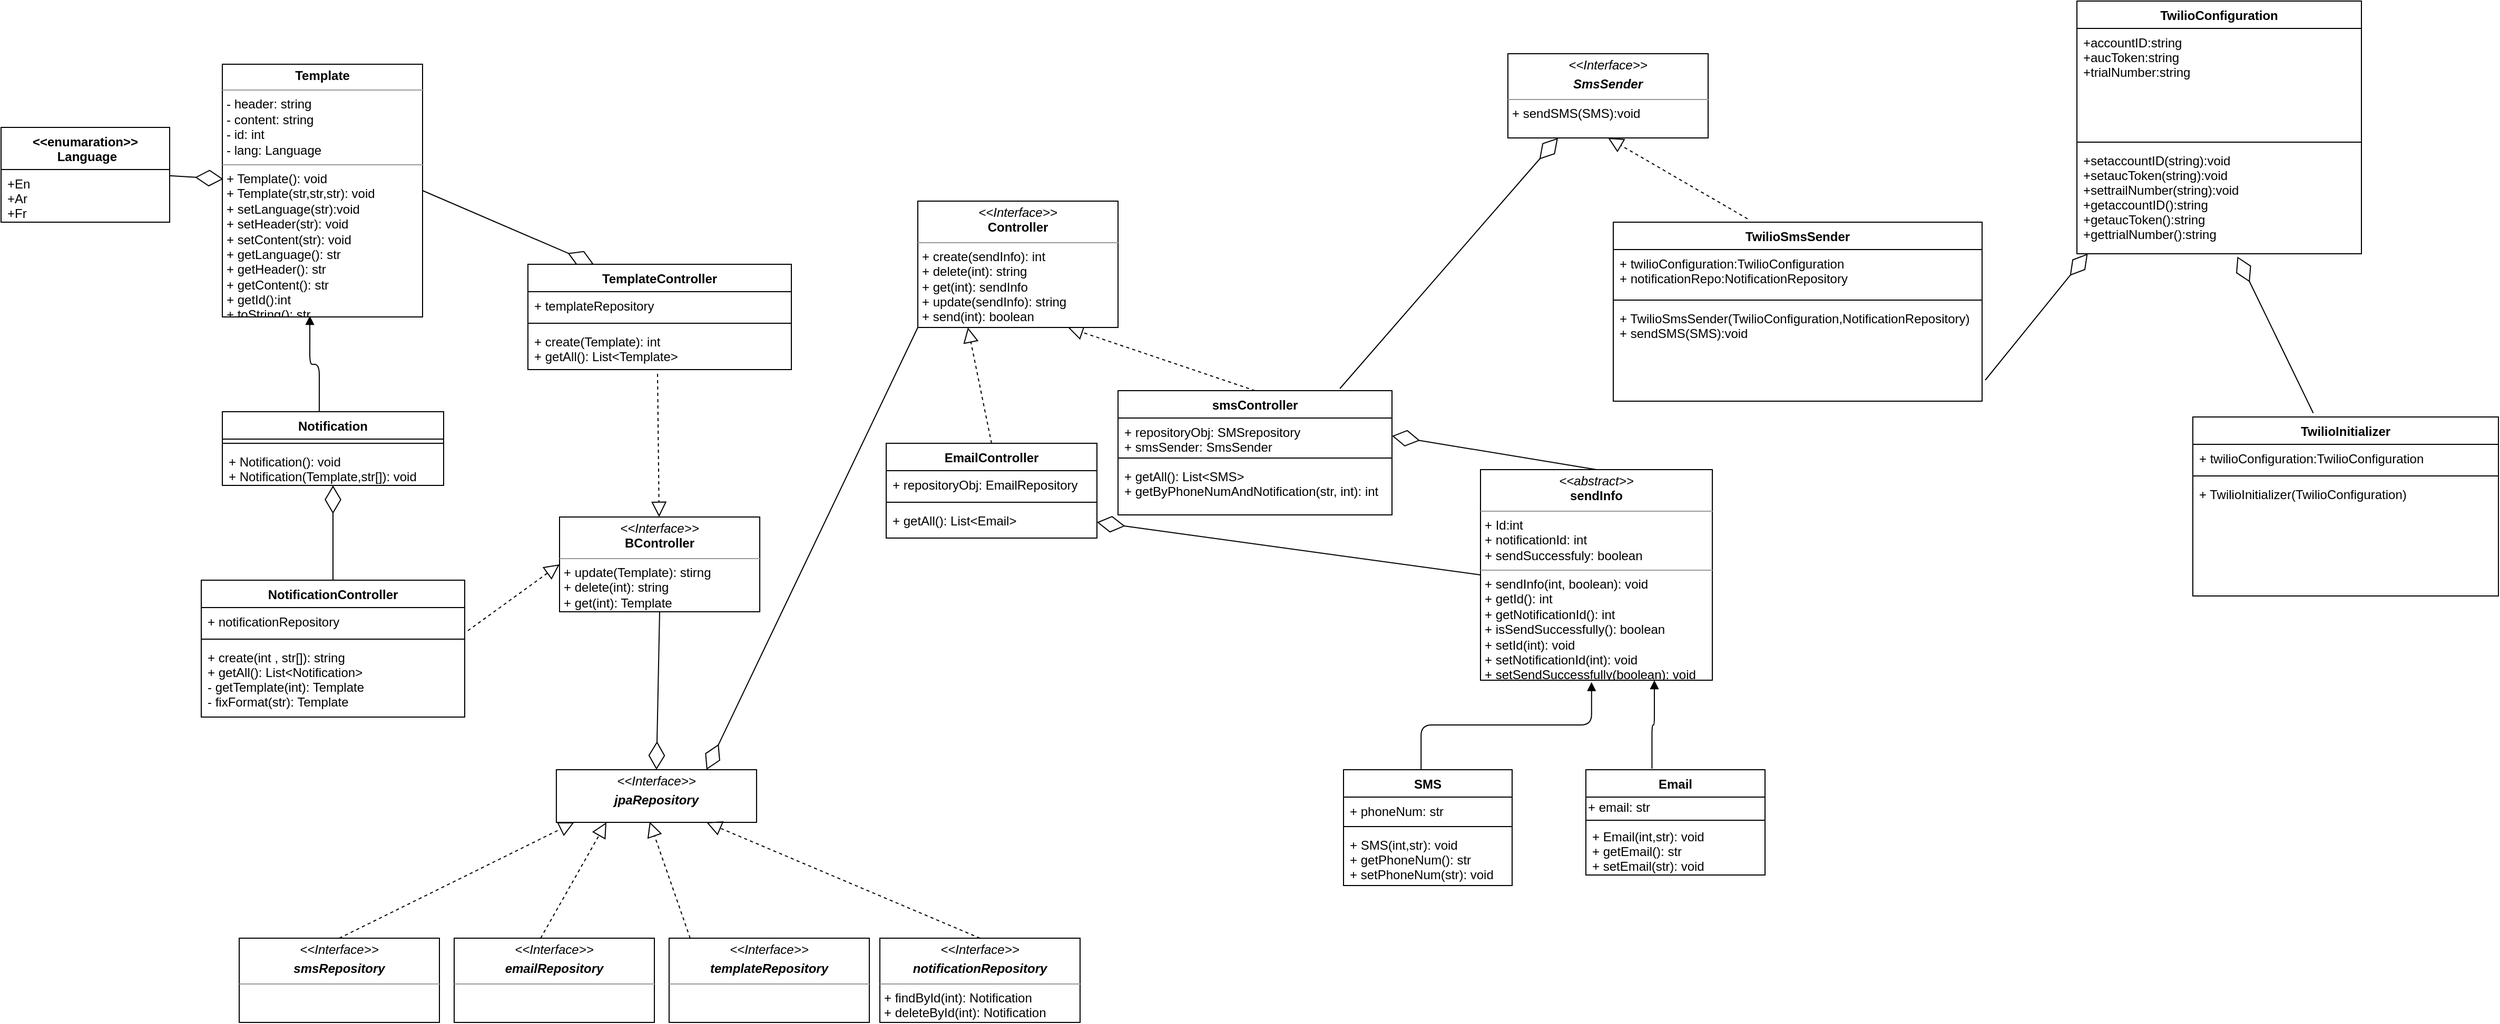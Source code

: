 <mxfile version="13.10.4" type="device"><diagram id="C5RBs43oDa-KdzZeNtuy" name="Page-1"><mxGraphModel dx="2903" dy="2329" grid="1" gridSize="10" guides="1" tooltips="1" connect="1" arrows="1" fold="1" page="1" pageScale="1" pageWidth="827" pageHeight="1169" math="0" shadow="0"><root><mxCell id="WIyWlLk6GJQsqaUBKTNV-0"/><mxCell id="WIyWlLk6GJQsqaUBKTNV-1" parent="WIyWlLk6GJQsqaUBKTNV-0"/><mxCell id="IWj9S7ZG1tQZ0IlekvHg-32" value="&lt;p style=&quot;margin: 0px ; margin-top: 4px ; text-align: center&quot;&gt;&lt;i&gt;&amp;lt;&amp;lt;Interface&amp;gt;&amp;gt;&lt;/i&gt;&lt;/p&gt;&lt;p style=&quot;margin: 0px ; margin-top: 4px ; text-align: center&quot;&gt;&lt;i&gt;&lt;b&gt;jpaRepository&lt;/b&gt;&lt;/i&gt;&lt;br&gt;&lt;/p&gt;&lt;p style=&quot;margin: 0px ; margin-left: 4px&quot;&gt;&lt;br&gt;&lt;/p&gt;&lt;hr size=&quot;1&quot;&gt;&lt;p style=&quot;margin: 0px ; margin-left: 4px&quot;&gt;&lt;br&gt;&lt;/p&gt;" style="verticalAlign=top;align=left;overflow=fill;fontSize=12;fontFamily=Helvetica;html=1;" parent="WIyWlLk6GJQsqaUBKTNV-1" vertex="1"><mxGeometry x="46.98" y="-420" width="190" height="50" as="geometry"/></mxCell><mxCell id="IWj9S7ZG1tQZ0IlekvHg-85" value="&lt;p style=&quot;margin: 0px ; margin-top: 4px ; text-align: center&quot;&gt;&lt;i&gt;&amp;lt;&amp;lt;Interface&amp;gt;&amp;gt;&lt;/i&gt;&lt;br&gt;&lt;b&gt;BController&lt;/b&gt;&lt;/p&gt;&lt;hr size=&quot;1&quot;&gt;&lt;p style=&quot;margin: 0px ; margin-left: 4px&quot;&gt;+ update(Template): stirng&lt;br style=&quot;padding: 0px ; margin: 0px&quot;&gt;+ delete(int): string&lt;br style=&quot;padding: 0px ; margin: 0px&quot;&gt;+ get(int): Template&lt;/p&gt;&lt;div style=&quot;padding: 0px ; margin: 0px&quot;&gt;&lt;br style=&quot;padding: 0px ; margin: 0px&quot;&gt;&lt;/div&gt;" style="verticalAlign=top;align=left;overflow=fill;fontSize=12;fontFamily=Helvetica;html=1;" parent="WIyWlLk6GJQsqaUBKTNV-1" vertex="1"><mxGeometry x="50" y="-660" width="190" height="90" as="geometry"/></mxCell><mxCell id="IWj9S7ZG1tQZ0IlekvHg-108" value="&lt;p style=&quot;margin: 0px ; margin-top: 4px ; text-align: center&quot;&gt;&lt;span style=&quot;font-weight: 700&quot;&gt;Template&lt;/span&gt;&lt;br&gt;&lt;/p&gt;&lt;hr size=&quot;1&quot;&gt;&lt;p style=&quot;margin: 0px ; margin-left: 4px&quot;&gt;- header: string&lt;br&gt;- content: string&amp;nbsp;&lt;/p&gt;&lt;p style=&quot;margin: 0px ; margin-left: 4px&quot;&gt;- id: int&lt;/p&gt;&lt;p style=&quot;margin: 0px ; margin-left: 4px&quot;&gt;- lang: Language&lt;/p&gt;&lt;hr size=&quot;1&quot;&gt;&lt;p style=&quot;margin: 0px ; margin-left: 4px&quot;&gt;+ Template(): void&lt;/p&gt;&lt;p style=&quot;margin: 0px ; margin-left: 4px&quot;&gt;+ Template(str,str,str): void&lt;/p&gt;&lt;p style=&quot;margin: 0px ; margin-left: 4px&quot;&gt;+ setLanguage(str):void&lt;/p&gt;&lt;p style=&quot;margin: 0px ; margin-left: 4px&quot;&gt;+ setHeader(str): void&lt;/p&gt;&lt;p style=&quot;margin: 0px ; margin-left: 4px&quot;&gt;+ setContent(str): void&lt;/p&gt;&lt;p style=&quot;margin: 0px ; margin-left: 4px&quot;&gt;+ getLanguage(): str&lt;/p&gt;&lt;p style=&quot;margin: 0px ; margin-left: 4px&quot;&gt;+ getHeader(): str&lt;br&gt;&lt;/p&gt;&lt;p style=&quot;margin: 0px ; margin-left: 4px&quot;&gt;+ getContent(): str&lt;br&gt;&lt;/p&gt;&lt;p style=&quot;margin: 0px ; margin-left: 4px&quot;&gt;+ getId():int&lt;/p&gt;&lt;p style=&quot;margin: 0px ; margin-left: 4px&quot;&gt;+ toString(): str&lt;br&gt;&lt;/p&gt;" style="verticalAlign=top;align=left;overflow=fill;fontSize=12;fontFamily=Helvetica;html=1;" parent="WIyWlLk6GJQsqaUBKTNV-1" vertex="1"><mxGeometry x="-270" y="-1090" width="190" height="240" as="geometry"/></mxCell><mxCell id="ABsygtJwisT6r_MtK5rW-3" value="" style="endArrow=diamondThin;endFill=0;endSize=24;html=1;entryX=0.5;entryY=0;entryDx=0;entryDy=0;exitX=0.5;exitY=1;exitDx=0;exitDy=0;" parent="WIyWlLk6GJQsqaUBKTNV-1" source="IWj9S7ZG1tQZ0IlekvHg-85" target="IWj9S7ZG1tQZ0IlekvHg-32" edge="1"><mxGeometry width="160" relative="1" as="geometry"><mxPoint x="250" y="-720" as="sourcePoint"/><mxPoint x="780" y="-560" as="targetPoint"/></mxGeometry></mxCell><mxCell id="ABsygtJwisT6r_MtK5rW-8" value="name" style="endArrow=block;endFill=1;html=1;edgeStyle=orthogonalEdgeStyle;align=left;verticalAlign=top;exitX=0.438;exitY=0.022;exitDx=0;exitDy=0;exitPerimeter=0;entryX=0.437;entryY=0.996;entryDx=0;entryDy=0;entryPerimeter=0;" parent="WIyWlLk6GJQsqaUBKTNV-1" source="IWj9S7ZG1tQZ0IlekvHg-125" target="IWj9S7ZG1tQZ0IlekvHg-108" edge="1"><mxGeometry x="-1" relative="1" as="geometry"><mxPoint x="510" y="-840" as="sourcePoint"/><mxPoint x="-175" y="-850" as="targetPoint"/></mxGeometry></mxCell><mxCell id="IWj9S7ZG1tQZ0IlekvHg-125" value="Notification" style="swimlane;fontStyle=1;align=center;verticalAlign=top;childLayout=stackLayout;horizontal=1;startSize=26;horizontalStack=0;resizeParent=1;resizeParentMax=0;resizeLast=0;collapsible=1;marginBottom=0;" parent="WIyWlLk6GJQsqaUBKTNV-1" vertex="1"><mxGeometry x="-270" y="-760" width="210" height="70" as="geometry"/></mxCell><mxCell id="IWj9S7ZG1tQZ0IlekvHg-127" value="" style="line;strokeWidth=1;fillColor=none;align=left;verticalAlign=middle;spacingTop=-1;spacingLeft=3;spacingRight=3;rotatable=0;labelPosition=right;points=[];portConstraint=eastwest;" parent="IWj9S7ZG1tQZ0IlekvHg-125" vertex="1"><mxGeometry y="26" width="210" height="8" as="geometry"/></mxCell><mxCell id="IWj9S7ZG1tQZ0IlekvHg-128" value="+ Notification(): void&#10;+ Notification(Template,str[]): void&#10;" style="text;strokeColor=none;fillColor=none;align=left;verticalAlign=top;spacingLeft=4;spacingRight=4;overflow=hidden;rotatable=0;points=[[0,0.5],[1,0.5]];portConstraint=eastwest;" parent="IWj9S7ZG1tQZ0IlekvHg-125" vertex="1"><mxGeometry y="34" width="210" height="36" as="geometry"/></mxCell><mxCell id="ABsygtJwisT6r_MtK5rW-31" value="&lt;p style=&quot;margin: 0px ; margin-top: 4px ; text-align: center&quot;&gt;&lt;i&gt;&amp;lt;&amp;lt;abstract&amp;gt;&amp;gt;&lt;/i&gt;&lt;br&gt;&lt;b&gt;sendInfo&lt;/b&gt;&lt;/p&gt;&lt;hr size=&quot;1&quot;&gt;&lt;p style=&quot;margin: 0px ; margin-left: 4px&quot;&gt;+ Id:int&lt;br style=&quot;padding: 0px ; margin: 0px&quot;&gt;+ notificationId: int&lt;br style=&quot;padding: 0px ; margin: 0px&quot;&gt;+ sendSuccessfuly: boolean&lt;br&gt;&lt;/p&gt;&lt;hr size=&quot;1&quot;&gt;&lt;p style=&quot;margin: 0px ; margin-left: 4px&quot;&gt;+ sendInfo(int, boolean): void&lt;/p&gt;&lt;p style=&quot;margin: 0px ; margin-left: 4px&quot;&gt;+ getId(): int&lt;/p&gt;&lt;p style=&quot;margin: 0px ; margin-left: 4px&quot;&gt;+ getNotificationId(): int&lt;/p&gt;&lt;p style=&quot;margin: 0px ; margin-left: 4px&quot;&gt;+ isSendSuccessfully(): boolean&lt;/p&gt;&lt;p style=&quot;margin: 0px ; margin-left: 4px&quot;&gt;+ setId(int): void&lt;/p&gt;&lt;p style=&quot;margin: 0px ; margin-left: 4px&quot;&gt;+ setNotificationId(int): void&lt;/p&gt;&lt;p style=&quot;margin: 0px ; margin-left: 4px&quot;&gt;+ setSendSuccessfully(boolean): void&lt;/p&gt;" style="verticalAlign=top;align=left;overflow=fill;fontSize=12;fontFamily=Helvetica;html=1;" parent="WIyWlLk6GJQsqaUBKTNV-1" vertex="1"><mxGeometry x="924" y="-705" width="220" height="200" as="geometry"/></mxCell><mxCell id="ABsygtJwisT6r_MtK5rW-32" value="" style="endArrow=block;endFill=1;html=1;edgeStyle=orthogonalEdgeStyle;align=left;verticalAlign=top;exitX=0.46;exitY=0.005;exitDx=0;exitDy=0;exitPerimeter=0;entryX=0.479;entryY=1.009;entryDx=0;entryDy=0;entryPerimeter=0;" parent="WIyWlLk6GJQsqaUBKTNV-1" source="ABsygtJwisT6r_MtK5rW-10" target="ABsygtJwisT6r_MtK5rW-31" edge="1"><mxGeometry x="-1" relative="1" as="geometry"><mxPoint x="1074" y="-850" as="sourcePoint"/><mxPoint x="1234" y="-850" as="targetPoint"/></mxGeometry></mxCell><mxCell id="ABsygtJwisT6r_MtK5rW-34" value="" style="endArrow=block;endFill=1;html=1;edgeStyle=orthogonalEdgeStyle;align=left;verticalAlign=top;exitX=0.369;exitY=-0.01;exitDx=0;exitDy=0;exitPerimeter=0;entryX=0.75;entryY=1;entryDx=0;entryDy=0;" parent="WIyWlLk6GJQsqaUBKTNV-1" source="ABsygtJwisT6r_MtK5rW-14" target="ABsygtJwisT6r_MtK5rW-31" edge="1"><mxGeometry x="-0.706" y="-48" relative="1" as="geometry"><mxPoint x="1074" y="-850" as="sourcePoint"/><mxPoint x="1234" y="-850" as="targetPoint"/><mxPoint x="47" y="38" as="offset"/></mxGeometry></mxCell><mxCell id="ABsygtJwisT6r_MtK5rW-10" value="SMS" style="swimlane;fontStyle=1;align=center;verticalAlign=top;childLayout=stackLayout;horizontal=1;startSize=26;horizontalStack=0;resizeParent=1;resizeParentMax=0;resizeLast=0;collapsible=1;marginBottom=0;" parent="WIyWlLk6GJQsqaUBKTNV-1" vertex="1"><mxGeometry x="794" y="-420" width="160" height="110" as="geometry"/></mxCell><mxCell id="ABsygtJwisT6r_MtK5rW-11" value="+ phoneNum: str" style="text;strokeColor=none;fillColor=none;align=left;verticalAlign=top;spacingLeft=4;spacingRight=4;overflow=hidden;rotatable=0;points=[[0,0.5],[1,0.5]];portConstraint=eastwest;" parent="ABsygtJwisT6r_MtK5rW-10" vertex="1"><mxGeometry y="26" width="160" height="24" as="geometry"/></mxCell><mxCell id="ABsygtJwisT6r_MtK5rW-12" value="" style="line;strokeWidth=1;fillColor=none;align=left;verticalAlign=middle;spacingTop=-1;spacingLeft=3;spacingRight=3;rotatable=0;labelPosition=right;points=[];portConstraint=eastwest;" parent="ABsygtJwisT6r_MtK5rW-10" vertex="1"><mxGeometry y="50" width="160" height="8" as="geometry"/></mxCell><mxCell id="ABsygtJwisT6r_MtK5rW-13" value="+ SMS(int,str): void&#10;+ getPhoneNum(): str&#10;+ setPhoneNum(str): void" style="text;strokeColor=none;fillColor=none;align=left;verticalAlign=top;spacingLeft=4;spacingRight=4;overflow=hidden;rotatable=0;points=[[0,0.5],[1,0.5]];portConstraint=eastwest;" parent="ABsygtJwisT6r_MtK5rW-10" vertex="1"><mxGeometry y="58" width="160" height="52" as="geometry"/></mxCell><mxCell id="ABsygtJwisT6r_MtK5rW-14" value="Email" style="swimlane;fontStyle=1;align=center;verticalAlign=top;childLayout=stackLayout;horizontal=1;startSize=26;horizontalStack=0;resizeParent=1;resizeParentMax=0;resizeLast=0;collapsible=1;marginBottom=0;" parent="WIyWlLk6GJQsqaUBKTNV-1" vertex="1"><mxGeometry x="1024" y="-420" width="170" height="100" as="geometry"/></mxCell><mxCell id="ABsygtJwisT6r_MtK5rW-38" value="+ email: str" style="text;html=1;align=left;verticalAlign=middle;resizable=0;points=[];autosize=1;" parent="ABsygtJwisT6r_MtK5rW-14" vertex="1"><mxGeometry y="26" width="170" height="20" as="geometry"/></mxCell><mxCell id="ABsygtJwisT6r_MtK5rW-16" value="" style="line;strokeWidth=1;fillColor=none;align=left;verticalAlign=middle;spacingTop=-1;spacingLeft=3;spacingRight=3;rotatable=0;labelPosition=right;points=[];portConstraint=eastwest;" parent="ABsygtJwisT6r_MtK5rW-14" vertex="1"><mxGeometry y="46" width="170" height="4" as="geometry"/></mxCell><mxCell id="ABsygtJwisT6r_MtK5rW-17" value="+ Email(int,str): void&#10;+ getEmail(): str&#10;+ setEmail(str): void" style="text;strokeColor=none;fillColor=none;align=left;verticalAlign=top;spacingLeft=4;spacingRight=4;overflow=hidden;rotatable=0;points=[[0,0.5],[1,0.5]];portConstraint=eastwest;" parent="ABsygtJwisT6r_MtK5rW-14" vertex="1"><mxGeometry y="50" width="170" height="50" as="geometry"/></mxCell><mxCell id="ABsygtJwisT6r_MtK5rW-43" value="NotificationController" style="swimlane;fontStyle=1;align=center;verticalAlign=top;childLayout=stackLayout;horizontal=1;startSize=26;horizontalStack=0;resizeParent=1;resizeParentMax=0;resizeLast=0;collapsible=1;marginBottom=0;" parent="WIyWlLk6GJQsqaUBKTNV-1" vertex="1"><mxGeometry x="-290" y="-600" width="250" height="130" as="geometry"/></mxCell><mxCell id="ABsygtJwisT6r_MtK5rW-44" value="+ notificationRepository" style="text;strokeColor=none;fillColor=none;align=left;verticalAlign=top;spacingLeft=4;spacingRight=4;overflow=hidden;rotatable=0;points=[[0,0.5],[1,0.5]];portConstraint=eastwest;" parent="ABsygtJwisT6r_MtK5rW-43" vertex="1"><mxGeometry y="26" width="250" height="26" as="geometry"/></mxCell><mxCell id="ABsygtJwisT6r_MtK5rW-45" value="" style="line;strokeWidth=1;fillColor=none;align=left;verticalAlign=middle;spacingTop=-1;spacingLeft=3;spacingRight=3;rotatable=0;labelPosition=right;points=[];portConstraint=eastwest;" parent="ABsygtJwisT6r_MtK5rW-43" vertex="1"><mxGeometry y="52" width="250" height="8" as="geometry"/></mxCell><mxCell id="ABsygtJwisT6r_MtK5rW-46" value="+ create(int , str[]): string&#10;+ getAll(): List&lt;Notification&gt;&#10;- getTemplate(int): Template&#10;- fixFormat(str): Template" style="text;strokeColor=none;fillColor=none;align=left;verticalAlign=top;spacingLeft=4;spacingRight=4;overflow=hidden;rotatable=0;points=[[0,0.5],[1,0.5]];portConstraint=eastwest;" parent="ABsygtJwisT6r_MtK5rW-43" vertex="1"><mxGeometry y="60" width="250" height="70" as="geometry"/></mxCell><mxCell id="ABsygtJwisT6r_MtK5rW-47" value="" style="endArrow=block;dashed=1;endFill=0;endSize=12;html=1;exitX=0.492;exitY=1.1;exitDx=0;exitDy=0;exitPerimeter=0;" parent="WIyWlLk6GJQsqaUBKTNV-1" source="Mt4lrUdonS_95F-3MJ1x-3" target="IWj9S7ZG1tQZ0IlekvHg-85" edge="1"><mxGeometry width="160" relative="1" as="geometry"><mxPoint x="310.08" y="-720" as="sourcePoint"/><mxPoint x="126" y="-1010" as="targetPoint"/></mxGeometry></mxCell><mxCell id="ABsygtJwisT6r_MtK5rW-48" value="" style="endArrow=block;dashed=1;endFill=0;endSize=12;html=1;exitX=1.012;exitY=0.846;exitDx=0;exitDy=0;exitPerimeter=0;entryX=0;entryY=0.5;entryDx=0;entryDy=0;" parent="WIyWlLk6GJQsqaUBKTNV-1" source="ABsygtJwisT6r_MtK5rW-44" target="IWj9S7ZG1tQZ0IlekvHg-85" edge="1"><mxGeometry width="160" relative="1" as="geometry"><mxPoint x="360" y="-990" as="sourcePoint"/><mxPoint x="280" y="-1020" as="targetPoint"/></mxGeometry></mxCell><mxCell id="YRt5CuWT2SXlt6SbWJlp-3" value="&lt;&lt;enumaration&gt;&gt;&#10; Language" style="swimlane;fontStyle=1;align=center;verticalAlign=top;childLayout=stackLayout;horizontal=1;startSize=40;horizontalStack=0;resizeParent=1;resizeParentMax=0;resizeLast=0;collapsible=1;marginBottom=0;" parent="WIyWlLk6GJQsqaUBKTNV-1" vertex="1"><mxGeometry x="-480" y="-1030" width="160" height="90" as="geometry"/></mxCell><mxCell id="YRt5CuWT2SXlt6SbWJlp-4" value="+En&#10;+Ar&#10;+Fr" style="text;strokeColor=none;fillColor=none;align=left;verticalAlign=top;spacingLeft=4;spacingRight=4;overflow=hidden;rotatable=0;points=[[0,0.5],[1,0.5]];portConstraint=eastwest;" parent="YRt5CuWT2SXlt6SbWJlp-3" vertex="1"><mxGeometry y="40" width="160" height="50" as="geometry"/></mxCell><mxCell id="YRt5CuWT2SXlt6SbWJlp-16" value="" style="endArrow=diamondThin;endFill=0;endSize=24;html=1;exitX=1;exitY=0.118;exitDx=0;exitDy=0;exitPerimeter=0;entryX=0.005;entryY=0.454;entryDx=0;entryDy=0;entryPerimeter=0;" parent="WIyWlLk6GJQsqaUBKTNV-1" source="YRt5CuWT2SXlt6SbWJlp-4" target="IWj9S7ZG1tQZ0IlekvHg-108" edge="1"><mxGeometry width="160" relative="1" as="geometry"><mxPoint x="-320" y="-970.5" as="sourcePoint"/><mxPoint x="-220" y="-970.5" as="targetPoint"/></mxGeometry></mxCell><mxCell id="YRt5CuWT2SXlt6SbWJlp-17" value="" style="endArrow=diamondThin;endFill=0;endSize=24;html=1;entryX=0.25;entryY=0;entryDx=0;entryDy=0;exitX=1;exitY=0.5;exitDx=0;exitDy=0;" parent="WIyWlLk6GJQsqaUBKTNV-1" source="IWj9S7ZG1tQZ0IlekvHg-108" target="Mt4lrUdonS_95F-3MJ1x-0" edge="1"><mxGeometry width="160" relative="1" as="geometry"><mxPoint x="220" y="-980" as="sourcePoint"/><mxPoint x="270.08" y="-720" as="targetPoint"/><Array as="points"/></mxGeometry></mxCell><mxCell id="YRt5CuWT2SXlt6SbWJlp-18" value="EmailController" style="swimlane;fontStyle=1;align=center;verticalAlign=top;childLayout=stackLayout;horizontal=1;startSize=26;horizontalStack=0;resizeParent=1;resizeParentMax=0;resizeLast=0;collapsible=1;marginBottom=0;" parent="WIyWlLk6GJQsqaUBKTNV-1" vertex="1"><mxGeometry x="360" y="-730" width="200" height="90" as="geometry"/></mxCell><mxCell id="YRt5CuWT2SXlt6SbWJlp-19" value="+ repositoryObj: EmailRepository" style="text;strokeColor=none;fillColor=none;align=left;verticalAlign=top;spacingLeft=4;spacingRight=4;overflow=hidden;rotatable=0;points=[[0,0.5],[1,0.5]];portConstraint=eastwest;" parent="YRt5CuWT2SXlt6SbWJlp-18" vertex="1"><mxGeometry y="26" width="200" height="26" as="geometry"/></mxCell><mxCell id="YRt5CuWT2SXlt6SbWJlp-20" value="" style="line;strokeWidth=1;fillColor=none;align=left;verticalAlign=middle;spacingTop=-1;spacingLeft=3;spacingRight=3;rotatable=0;labelPosition=right;points=[];portConstraint=eastwest;" parent="YRt5CuWT2SXlt6SbWJlp-18" vertex="1"><mxGeometry y="52" width="200" height="8" as="geometry"/></mxCell><mxCell id="YRt5CuWT2SXlt6SbWJlp-21" value="+ getAll(): List&lt;Email&gt;" style="text;strokeColor=none;fillColor=none;align=left;verticalAlign=top;spacingLeft=4;spacingRight=4;overflow=hidden;rotatable=0;points=[[0,0.5],[1,0.5]];portConstraint=eastwest;" parent="YRt5CuWT2SXlt6SbWJlp-18" vertex="1"><mxGeometry y="60" width="200" height="30" as="geometry"/></mxCell><mxCell id="YRt5CuWT2SXlt6SbWJlp-22" value="smsController" style="swimlane;fontStyle=1;align=center;verticalAlign=top;childLayout=stackLayout;horizontal=1;startSize=26;horizontalStack=0;resizeParent=1;resizeParentMax=0;resizeLast=0;collapsible=1;marginBottom=0;" parent="WIyWlLk6GJQsqaUBKTNV-1" vertex="1"><mxGeometry x="580" y="-780" width="260" height="118" as="geometry"/></mxCell><mxCell id="YRt5CuWT2SXlt6SbWJlp-23" value="+ repositoryObj: SMSrepository&#10;+ smsSender: SmsSender" style="text;strokeColor=none;fillColor=none;align=left;verticalAlign=top;spacingLeft=4;spacingRight=4;overflow=hidden;rotatable=0;points=[[0,0.5],[1,0.5]];portConstraint=eastwest;" parent="YRt5CuWT2SXlt6SbWJlp-22" vertex="1"><mxGeometry y="26" width="260" height="34" as="geometry"/></mxCell><mxCell id="YRt5CuWT2SXlt6SbWJlp-24" value="" style="line;strokeWidth=1;fillColor=none;align=left;verticalAlign=middle;spacingTop=-1;spacingLeft=3;spacingRight=3;rotatable=0;labelPosition=right;points=[];portConstraint=eastwest;" parent="YRt5CuWT2SXlt6SbWJlp-22" vertex="1"><mxGeometry y="60" width="260" height="8" as="geometry"/></mxCell><mxCell id="YRt5CuWT2SXlt6SbWJlp-25" value="+ getAll(): List&lt;SMS&gt;&#10;+ getByPhoneNumAndNotification(str, int): int" style="text;strokeColor=none;fillColor=none;align=left;verticalAlign=top;spacingLeft=4;spacingRight=4;overflow=hidden;rotatable=0;points=[[0,0.5],[1,0.5]];portConstraint=eastwest;" parent="YRt5CuWT2SXlt6SbWJlp-22" vertex="1"><mxGeometry y="68" width="260" height="50" as="geometry"/></mxCell><mxCell id="YRt5CuWT2SXlt6SbWJlp-26" value="" style="endArrow=block;dashed=1;endFill=0;endSize=12;html=1;exitX=0.5;exitY=0;exitDx=0;exitDy=0;entryX=0.25;entryY=1;entryDx=0;entryDy=0;" parent="WIyWlLk6GJQsqaUBKTNV-1" source="YRt5CuWT2SXlt6SbWJlp-18" target="Mt4lrUdonS_95F-3MJ1x-4" edge="1"><mxGeometry width="160" relative="1" as="geometry"><mxPoint x="334" y="-510" as="sourcePoint"/><mxPoint x="510" y="-830" as="targetPoint"/></mxGeometry></mxCell><mxCell id="YRt5CuWT2SXlt6SbWJlp-27" value="" style="endArrow=block;dashed=1;endFill=0;endSize=12;html=1;exitX=0.5;exitY=0;exitDx=0;exitDy=0;entryX=0.75;entryY=1;entryDx=0;entryDy=0;" parent="WIyWlLk6GJQsqaUBKTNV-1" source="YRt5CuWT2SXlt6SbWJlp-22" target="Mt4lrUdonS_95F-3MJ1x-4" edge="1"><mxGeometry width="160" relative="1" as="geometry"><mxPoint x="644" y="-660" as="sourcePoint"/><mxPoint x="710" y="-830" as="targetPoint"/></mxGeometry></mxCell><mxCell id="YRt5CuWT2SXlt6SbWJlp-32" value="&lt;p style=&quot;margin: 0px ; margin-top: 4px ; text-align: center&quot;&gt;&lt;i&gt;&amp;lt;&amp;lt;Interface&amp;gt;&amp;gt;&lt;/i&gt;&lt;/p&gt;&lt;p style=&quot;margin: 0px ; margin-top: 4px ; text-align: center&quot;&gt;&lt;i&gt;&lt;b&gt;smsRepository&lt;/b&gt;&lt;/i&gt;&lt;/p&gt;&lt;hr size=&quot;1&quot;&gt;&lt;p style=&quot;margin: 0px ; margin-left: 4px&quot;&gt;&lt;br&gt;&lt;/p&gt;" style="verticalAlign=top;align=left;overflow=fill;fontSize=12;fontFamily=Helvetica;html=1;" parent="WIyWlLk6GJQsqaUBKTNV-1" vertex="1"><mxGeometry x="-253.99" y="-260" width="190" height="80" as="geometry"/></mxCell><mxCell id="YRt5CuWT2SXlt6SbWJlp-33" value="&lt;p style=&quot;margin: 0px ; margin-top: 4px ; text-align: center&quot;&gt;&lt;i&gt;&amp;lt;&amp;lt;Interface&amp;gt;&amp;gt;&lt;/i&gt;&lt;/p&gt;&lt;p style=&quot;margin: 0px ; margin-top: 4px ; text-align: center&quot;&gt;&lt;b&gt;&lt;i&gt;emailRepository&lt;/i&gt;&lt;/b&gt;&lt;/p&gt;&lt;hr size=&quot;1&quot;&gt;&lt;p style=&quot;margin: 0px ; margin-left: 4px&quot;&gt;&lt;br&gt;&lt;/p&gt;" style="verticalAlign=top;align=left;overflow=fill;fontSize=12;fontFamily=Helvetica;html=1;" parent="WIyWlLk6GJQsqaUBKTNV-1" vertex="1"><mxGeometry x="-50.0" y="-260" width="190" height="80" as="geometry"/></mxCell><mxCell id="YRt5CuWT2SXlt6SbWJlp-34" value="&lt;p style=&quot;margin: 0px ; margin-top: 4px ; text-align: center&quot;&gt;&lt;i&gt;&amp;lt;&amp;lt;Interface&amp;gt;&amp;gt;&lt;/i&gt;&lt;/p&gt;&lt;p style=&quot;margin: 0px ; margin-top: 4px ; text-align: center&quot;&gt;&lt;b&gt;&lt;i&gt;templateRepository&lt;/i&gt;&lt;/b&gt;&lt;/p&gt;&lt;hr size=&quot;1&quot;&gt;&lt;p style=&quot;margin: 0px ; margin-left: 4px&quot;&gt;&lt;br&gt;&lt;/p&gt;" style="verticalAlign=top;align=left;overflow=fill;fontSize=12;fontFamily=Helvetica;html=1;" parent="WIyWlLk6GJQsqaUBKTNV-1" vertex="1"><mxGeometry x="153.98" y="-260" width="190" height="80" as="geometry"/></mxCell><mxCell id="YRt5CuWT2SXlt6SbWJlp-35" value="&lt;p style=&quot;margin: 0px ; margin-top: 4px ; text-align: center&quot;&gt;&lt;i&gt;&amp;lt;&amp;lt;Interface&amp;gt;&amp;gt;&lt;/i&gt;&lt;/p&gt;&lt;p style=&quot;margin: 0px ; margin-top: 4px ; text-align: center&quot;&gt;&lt;b&gt;&lt;i&gt;notificationRepository&lt;/i&gt;&lt;/b&gt;&lt;/p&gt;&lt;hr size=&quot;1&quot;&gt;&lt;p style=&quot;margin: 0px ; margin-left: 4px&quot;&gt;+ findById(int): Notification&lt;/p&gt;&lt;p style=&quot;margin: 0px ; margin-left: 4px&quot;&gt;+ deleteById(int): Notification&lt;br&gt;&lt;/p&gt;" style="verticalAlign=top;align=left;overflow=fill;fontSize=12;fontFamily=Helvetica;html=1;" parent="WIyWlLk6GJQsqaUBKTNV-1" vertex="1"><mxGeometry x="353.98" y="-260" width="190" height="80" as="geometry"/></mxCell><mxCell id="YRt5CuWT2SXlt6SbWJlp-36" value="" style="endArrow=block;dashed=1;endFill=0;endSize=12;html=1;entryX=0.089;entryY=1;entryDx=0;entryDy=0;entryPerimeter=0;exitX=0.5;exitY=0;exitDx=0;exitDy=0;" parent="WIyWlLk6GJQsqaUBKTNV-1" source="YRt5CuWT2SXlt6SbWJlp-32" target="IWj9S7ZG1tQZ0IlekvHg-32" edge="1"><mxGeometry width="160" relative="1" as="geometry"><mxPoint x="-163.99" y="-258.38" as="sourcePoint"/><mxPoint x="123.98" y="-230" as="targetPoint"/></mxGeometry></mxCell><mxCell id="YRt5CuWT2SXlt6SbWJlp-37" value="" style="endArrow=block;dashed=1;endFill=0;endSize=12;html=1;entryX=0.25;entryY=1;entryDx=0;entryDy=0;exitX=0.432;exitY=0;exitDx=0;exitDy=0;exitPerimeter=0;" parent="WIyWlLk6GJQsqaUBKTNV-1" source="YRt5CuWT2SXlt6SbWJlp-33" target="IWj9S7ZG1tQZ0IlekvHg-32" edge="1"><mxGeometry width="160" relative="1" as="geometry"><mxPoint x="123.98" y="-310" as="sourcePoint"/><mxPoint x="320.51" y="-405.84" as="targetPoint"/></mxGeometry></mxCell><mxCell id="YRt5CuWT2SXlt6SbWJlp-38" value="" style="endArrow=block;dashed=1;endFill=0;endSize=12;html=1;entryX=0.466;entryY=0.989;entryDx=0;entryDy=0;entryPerimeter=0;exitX=0.702;exitY=-0.052;exitDx=0;exitDy=0;exitPerimeter=0;" parent="WIyWlLk6GJQsqaUBKTNV-1" target="IWj9S7ZG1tQZ0IlekvHg-32" edge="1"><mxGeometry width="160" relative="1" as="geometry"><mxPoint x="173.98" y="-260" as="sourcePoint"/><mxPoint x="370.51" y="-355.84" as="targetPoint"/></mxGeometry></mxCell><mxCell id="YRt5CuWT2SXlt6SbWJlp-39" value="" style="endArrow=block;dashed=1;endFill=0;endSize=12;html=1;entryX=0.75;entryY=1;entryDx=0;entryDy=0;exitX=0.5;exitY=0;exitDx=0;exitDy=0;" parent="WIyWlLk6GJQsqaUBKTNV-1" source="YRt5CuWT2SXlt6SbWJlp-35" target="IWj9S7ZG1tQZ0IlekvHg-32" edge="1"><mxGeometry width="160" relative="1" as="geometry"><mxPoint x="303.98" y="-284.16" as="sourcePoint"/><mxPoint x="500.51" y="-380.0" as="targetPoint"/></mxGeometry></mxCell><mxCell id="YRt5CuWT2SXlt6SbWJlp-40" value="" style="endArrow=diamondThin;endFill=0;endSize=24;html=1;exitX=0.5;exitY=0;exitDx=0;exitDy=0;" parent="WIyWlLk6GJQsqaUBKTNV-1" source="ABsygtJwisT6r_MtK5rW-43" target="IWj9S7ZG1tQZ0IlekvHg-128" edge="1"><mxGeometry width="160" relative="1" as="geometry"><mxPoint x="-70" y="-1011" as="sourcePoint"/><mxPoint x="30" y="-980" as="targetPoint"/></mxGeometry></mxCell><mxCell id="YRt5CuWT2SXlt6SbWJlp-41" value="" style="endArrow=diamondThin;endFill=0;endSize=24;html=1;exitX=0.5;exitY=0;exitDx=0;exitDy=0;entryX=1;entryY=0.5;entryDx=0;entryDy=0;" parent="WIyWlLk6GJQsqaUBKTNV-1" source="ABsygtJwisT6r_MtK5rW-31" target="YRt5CuWT2SXlt6SbWJlp-23" edge="1"><mxGeometry width="160" relative="1" as="geometry"><mxPoint x="934" y="-820" as="sourcePoint"/><mxPoint x="952.5" y="-874.364" as="targetPoint"/></mxGeometry></mxCell><mxCell id="YRt5CuWT2SXlt6SbWJlp-42" value="" style="endArrow=diamondThin;endFill=0;endSize=24;html=1;exitX=0;exitY=0.5;exitDx=0;exitDy=0;entryX=1;entryY=0.5;entryDx=0;entryDy=0;" parent="WIyWlLk6GJQsqaUBKTNV-1" source="ABsygtJwisT6r_MtK5rW-31" target="YRt5CuWT2SXlt6SbWJlp-21" edge="1"><mxGeometry width="160" relative="1" as="geometry"><mxPoint x="704" y="-610" as="sourcePoint"/><mxPoint x="559" y="-641" as="targetPoint"/></mxGeometry></mxCell><mxCell id="Mt4lrUdonS_95F-3MJ1x-0" value="TemplateController" style="swimlane;fontStyle=1;align=center;verticalAlign=top;childLayout=stackLayout;horizontal=1;startSize=26;horizontalStack=0;resizeParent=1;resizeParentMax=0;resizeLast=0;collapsible=1;marginBottom=0;" parent="WIyWlLk6GJQsqaUBKTNV-1" vertex="1"><mxGeometry x="20" y="-900" width="250" height="100" as="geometry"/></mxCell><mxCell id="Mt4lrUdonS_95F-3MJ1x-1" value="+ templateRepository" style="text;strokeColor=none;fillColor=none;align=left;verticalAlign=top;spacingLeft=4;spacingRight=4;overflow=hidden;rotatable=0;points=[[0,0.5],[1,0.5]];portConstraint=eastwest;" parent="Mt4lrUdonS_95F-3MJ1x-0" vertex="1"><mxGeometry y="26" width="250" height="26" as="geometry"/></mxCell><mxCell id="Mt4lrUdonS_95F-3MJ1x-2" value="" style="line;strokeWidth=1;fillColor=none;align=left;verticalAlign=middle;spacingTop=-1;spacingLeft=3;spacingRight=3;rotatable=0;labelPosition=right;points=[];portConstraint=eastwest;" parent="Mt4lrUdonS_95F-3MJ1x-0" vertex="1"><mxGeometry y="52" width="250" height="8" as="geometry"/></mxCell><mxCell id="Mt4lrUdonS_95F-3MJ1x-3" value="+ create(Template): int&#10;+ getAll(): List&lt;Template&gt;" style="text;strokeColor=none;fillColor=none;align=left;verticalAlign=top;spacingLeft=4;spacingRight=4;overflow=hidden;rotatable=0;points=[[0,0.5],[1,0.5]];portConstraint=eastwest;" parent="Mt4lrUdonS_95F-3MJ1x-0" vertex="1"><mxGeometry y="60" width="250" height="40" as="geometry"/></mxCell><mxCell id="Mt4lrUdonS_95F-3MJ1x-4" value="&lt;p style=&quot;margin: 0px ; margin-top: 4px ; text-align: center&quot;&gt;&lt;i&gt;&amp;lt;&amp;lt;Interface&amp;gt;&amp;gt;&lt;/i&gt;&lt;br&gt;&lt;b&gt;Controller&lt;/b&gt;&lt;/p&gt;&lt;hr size=&quot;1&quot;&gt;&lt;p style=&quot;margin: 0px ; margin-left: 4px&quot;&gt;+ create(sendInfo): int&lt;br style=&quot;padding: 0px ; margin: 0px&quot;&gt;+ delete(int): string&lt;br style=&quot;padding: 0px ; margin: 0px&quot;&gt;+ get(int): sendInfo&lt;/p&gt;&lt;p style=&quot;margin: 0px ; margin-left: 4px&quot;&gt;+ update(sendInfo): string&lt;/p&gt;&lt;p style=&quot;margin: 0px ; margin-left: 4px&quot;&gt;+ send(int): boolean&lt;/p&gt;&lt;div style=&quot;padding: 0px ; margin: 0px&quot;&gt;&lt;br style=&quot;padding: 0px ; margin: 0px&quot;&gt;&lt;/div&gt;" style="verticalAlign=top;align=left;overflow=fill;fontSize=12;fontFamily=Helvetica;html=1;" parent="WIyWlLk6GJQsqaUBKTNV-1" vertex="1"><mxGeometry x="390" y="-960" width="190" height="120" as="geometry"/></mxCell><mxCell id="Mt4lrUdonS_95F-3MJ1x-6" value="" style="endArrow=diamondThin;endFill=0;endSize=24;html=1;entryX=0.75;entryY=0;entryDx=0;entryDy=0;exitX=0;exitY=1;exitDx=0;exitDy=0;" parent="WIyWlLk6GJQsqaUBKTNV-1" source="Mt4lrUdonS_95F-3MJ1x-4" target="IWj9S7ZG1tQZ0IlekvHg-32" edge="1"><mxGeometry width="160" relative="1" as="geometry"><mxPoint x="155" y="-560" as="sourcePoint"/><mxPoint x="151.98" y="-410" as="targetPoint"/></mxGeometry></mxCell><mxCell id="rj6VTHzQAu3Fkquq7evQ-0" value="TwilioConfiguration" style="swimlane;fontStyle=1;align=center;verticalAlign=top;childLayout=stackLayout;horizontal=1;startSize=26;horizontalStack=0;resizeParent=1;resizeParentMax=0;resizeLast=0;collapsible=1;marginBottom=0;" vertex="1" parent="WIyWlLk6GJQsqaUBKTNV-1"><mxGeometry x="1490" y="-1150" width="270" height="240" as="geometry"/></mxCell><mxCell id="rj6VTHzQAu3Fkquq7evQ-1" value="+accountID:string&#10;+aucToken:string&#10;+trialNumber:string" style="text;strokeColor=none;fillColor=none;align=left;verticalAlign=top;spacingLeft=4;spacingRight=4;overflow=hidden;rotatable=0;points=[[0,0.5],[1,0.5]];portConstraint=eastwest;" vertex="1" parent="rj6VTHzQAu3Fkquq7evQ-0"><mxGeometry y="26" width="270" height="104" as="geometry"/></mxCell><mxCell id="rj6VTHzQAu3Fkquq7evQ-2" value="" style="line;strokeWidth=1;fillColor=none;align=left;verticalAlign=middle;spacingTop=-1;spacingLeft=3;spacingRight=3;rotatable=0;labelPosition=right;points=[];portConstraint=eastwest;" vertex="1" parent="rj6VTHzQAu3Fkquq7evQ-0"><mxGeometry y="130" width="270" height="8" as="geometry"/></mxCell><mxCell id="rj6VTHzQAu3Fkquq7evQ-3" value="+setaccountID(string):void&#10;+setaucToken(string):void&#10;+settrailNumber(string):void&#10;+getaccountID():string&#10;+getaucToken():string&#10;+gettrialNumber():string" style="text;strokeColor=none;fillColor=none;align=left;verticalAlign=top;spacingLeft=4;spacingRight=4;overflow=hidden;rotatable=0;points=[[0,0.5],[1,0.5]];portConstraint=eastwest;" vertex="1" parent="rj6VTHzQAu3Fkquq7evQ-0"><mxGeometry y="138" width="270" height="102" as="geometry"/></mxCell><mxCell id="rj6VTHzQAu3Fkquq7evQ-8" value="" style="endArrow=diamondThin;endFill=0;endSize=24;html=1;exitX=0.394;exitY=-0.022;exitDx=0;exitDy=0;exitPerimeter=0;entryX=0.564;entryY=1.027;entryDx=0;entryDy=0;entryPerimeter=0;" edge="1" parent="WIyWlLk6GJQsqaUBKTNV-1" source="rj6VTHzQAu3Fkquq7evQ-11" target="rj6VTHzQAu3Fkquq7evQ-3"><mxGeometry width="160" relative="1" as="geometry"><mxPoint x="1511.7" y="-775.728" as="sourcePoint"/><mxPoint x="1433" y="-860" as="targetPoint"/></mxGeometry></mxCell><mxCell id="rj6VTHzQAu3Fkquq7evQ-11" value="TwilioInitializer" style="swimlane;fontStyle=1;align=center;verticalAlign=top;childLayout=stackLayout;horizontal=1;startSize=26;horizontalStack=0;resizeParent=1;resizeParentMax=0;resizeLast=0;collapsible=1;marginBottom=0;" vertex="1" parent="WIyWlLk6GJQsqaUBKTNV-1"><mxGeometry x="1600" y="-755" width="290" height="170" as="geometry"/></mxCell><mxCell id="rj6VTHzQAu3Fkquq7evQ-12" value="+ twilioConfiguration:TwilioConfiguration" style="text;strokeColor=none;fillColor=none;align=left;verticalAlign=top;spacingLeft=4;spacingRight=4;overflow=hidden;rotatable=0;points=[[0,0.5],[1,0.5]];portConstraint=eastwest;" vertex="1" parent="rj6VTHzQAu3Fkquq7evQ-11"><mxGeometry y="26" width="290" height="26" as="geometry"/></mxCell><mxCell id="rj6VTHzQAu3Fkquq7evQ-13" value="" style="line;strokeWidth=1;fillColor=none;align=left;verticalAlign=middle;spacingTop=-1;spacingLeft=3;spacingRight=3;rotatable=0;labelPosition=right;points=[];portConstraint=eastwest;" vertex="1" parent="rj6VTHzQAu3Fkquq7evQ-11"><mxGeometry y="52" width="290" height="8" as="geometry"/></mxCell><mxCell id="rj6VTHzQAu3Fkquq7evQ-14" value="+ TwilioInitializer(TwilioConfiguration)&#10;" style="text;strokeColor=none;fillColor=none;align=left;verticalAlign=top;spacingLeft=4;spacingRight=4;overflow=hidden;rotatable=0;points=[[0,0.5],[1,0.5]];portConstraint=eastwest;" vertex="1" parent="rj6VTHzQAu3Fkquq7evQ-11"><mxGeometry y="60" width="290" height="110" as="geometry"/></mxCell><mxCell id="rj6VTHzQAu3Fkquq7evQ-16" value="&lt;p style=&quot;margin: 0px ; margin-top: 4px ; text-align: center&quot;&gt;&lt;i&gt;&amp;lt;&amp;lt;Interface&amp;gt;&amp;gt;&lt;/i&gt;&lt;/p&gt;&lt;p style=&quot;margin: 0px ; margin-top: 4px ; text-align: center&quot;&gt;&lt;b&gt;&lt;i&gt;SmsSender&lt;/i&gt;&lt;/b&gt;&lt;/p&gt;&lt;hr size=&quot;1&quot;&gt;&lt;p style=&quot;margin: 0px ; margin-left: 4px&quot;&gt;+ sendSMS(SMS):void&lt;/p&gt;" style="verticalAlign=top;align=left;overflow=fill;fontSize=12;fontFamily=Helvetica;html=1;" vertex="1" parent="WIyWlLk6GJQsqaUBKTNV-1"><mxGeometry x="950" y="-1100" width="190" height="80" as="geometry"/></mxCell><mxCell id="rj6VTHzQAu3Fkquq7evQ-17" value="TwilioSmsSender" style="swimlane;fontStyle=1;align=center;verticalAlign=top;childLayout=stackLayout;horizontal=1;startSize=26;horizontalStack=0;resizeParent=1;resizeParentMax=0;resizeLast=0;collapsible=1;marginBottom=0;" vertex="1" parent="WIyWlLk6GJQsqaUBKTNV-1"><mxGeometry x="1050" y="-940" width="350" height="170" as="geometry"/></mxCell><mxCell id="rj6VTHzQAu3Fkquq7evQ-18" value="+ twilioConfiguration:TwilioConfiguration&#10;+ notificationRepo:NotificationRepository&#10;" style="text;strokeColor=none;fillColor=none;align=left;verticalAlign=top;spacingLeft=4;spacingRight=4;overflow=hidden;rotatable=0;points=[[0,0.5],[1,0.5]];portConstraint=eastwest;" vertex="1" parent="rj6VTHzQAu3Fkquq7evQ-17"><mxGeometry y="26" width="350" height="44" as="geometry"/></mxCell><mxCell id="rj6VTHzQAu3Fkquq7evQ-19" value="" style="line;strokeWidth=1;fillColor=none;align=left;verticalAlign=middle;spacingTop=-1;spacingLeft=3;spacingRight=3;rotatable=0;labelPosition=right;points=[];portConstraint=eastwest;" vertex="1" parent="rj6VTHzQAu3Fkquq7evQ-17"><mxGeometry y="70" width="350" height="8" as="geometry"/></mxCell><mxCell id="rj6VTHzQAu3Fkquq7evQ-20" value="+ TwilioSmsSender(TwilioConfiguration,NotificationRepository)&#10;+ sendSMS(SMS):void" style="text;strokeColor=none;fillColor=none;align=left;verticalAlign=top;spacingLeft=4;spacingRight=4;overflow=hidden;rotatable=0;points=[[0,0.5],[1,0.5]];portConstraint=eastwest;" vertex="1" parent="rj6VTHzQAu3Fkquq7evQ-17"><mxGeometry y="78" width="350" height="92" as="geometry"/></mxCell><mxCell id="rj6VTHzQAu3Fkquq7evQ-21" value="" style="endArrow=block;dashed=1;endFill=0;endSize=12;html=1;exitX=0.364;exitY=-0.019;exitDx=0;exitDy=0;exitPerimeter=0;entryX=0.5;entryY=1;entryDx=0;entryDy=0;" edge="1" parent="WIyWlLk6GJQsqaUBKTNV-1" source="rj6VTHzQAu3Fkquq7evQ-17" target="rj6VTHzQAu3Fkquq7evQ-16"><mxGeometry width="160" relative="1" as="geometry"><mxPoint x="1660" y="-900" as="sourcePoint"/><mxPoint x="1820" y="-900" as="targetPoint"/></mxGeometry></mxCell><mxCell id="rj6VTHzQAu3Fkquq7evQ-23" value="" style="endArrow=diamondThin;endFill=0;endSize=24;html=1;exitX=0.81;exitY=-0.017;exitDx=0;exitDy=0;exitPerimeter=0;entryX=0.25;entryY=1;entryDx=0;entryDy=0;" edge="1" parent="WIyWlLk6GJQsqaUBKTNV-1" source="YRt5CuWT2SXlt6SbWJlp-22" target="rj6VTHzQAu3Fkquq7evQ-16"><mxGeometry width="160" relative="1" as="geometry"><mxPoint x="794" y="-900.59" as="sourcePoint"/><mxPoint x="954" y="-900.59" as="targetPoint"/></mxGeometry></mxCell><mxCell id="rj6VTHzQAu3Fkquq7evQ-24" value="" style="endArrow=diamondThin;endFill=0;endSize=24;html=1;entryX=0.038;entryY=0.999;entryDx=0;entryDy=0;entryPerimeter=0;" edge="1" parent="WIyWlLk6GJQsqaUBKTNV-1" target="rj6VTHzQAu3Fkquq7evQ-3"><mxGeometry width="160" relative="1" as="geometry"><mxPoint x="1403" y="-790" as="sourcePoint"/><mxPoint x="1280.0" y="-1046" as="targetPoint"/></mxGeometry></mxCell></root></mxGraphModel></diagram></mxfile>